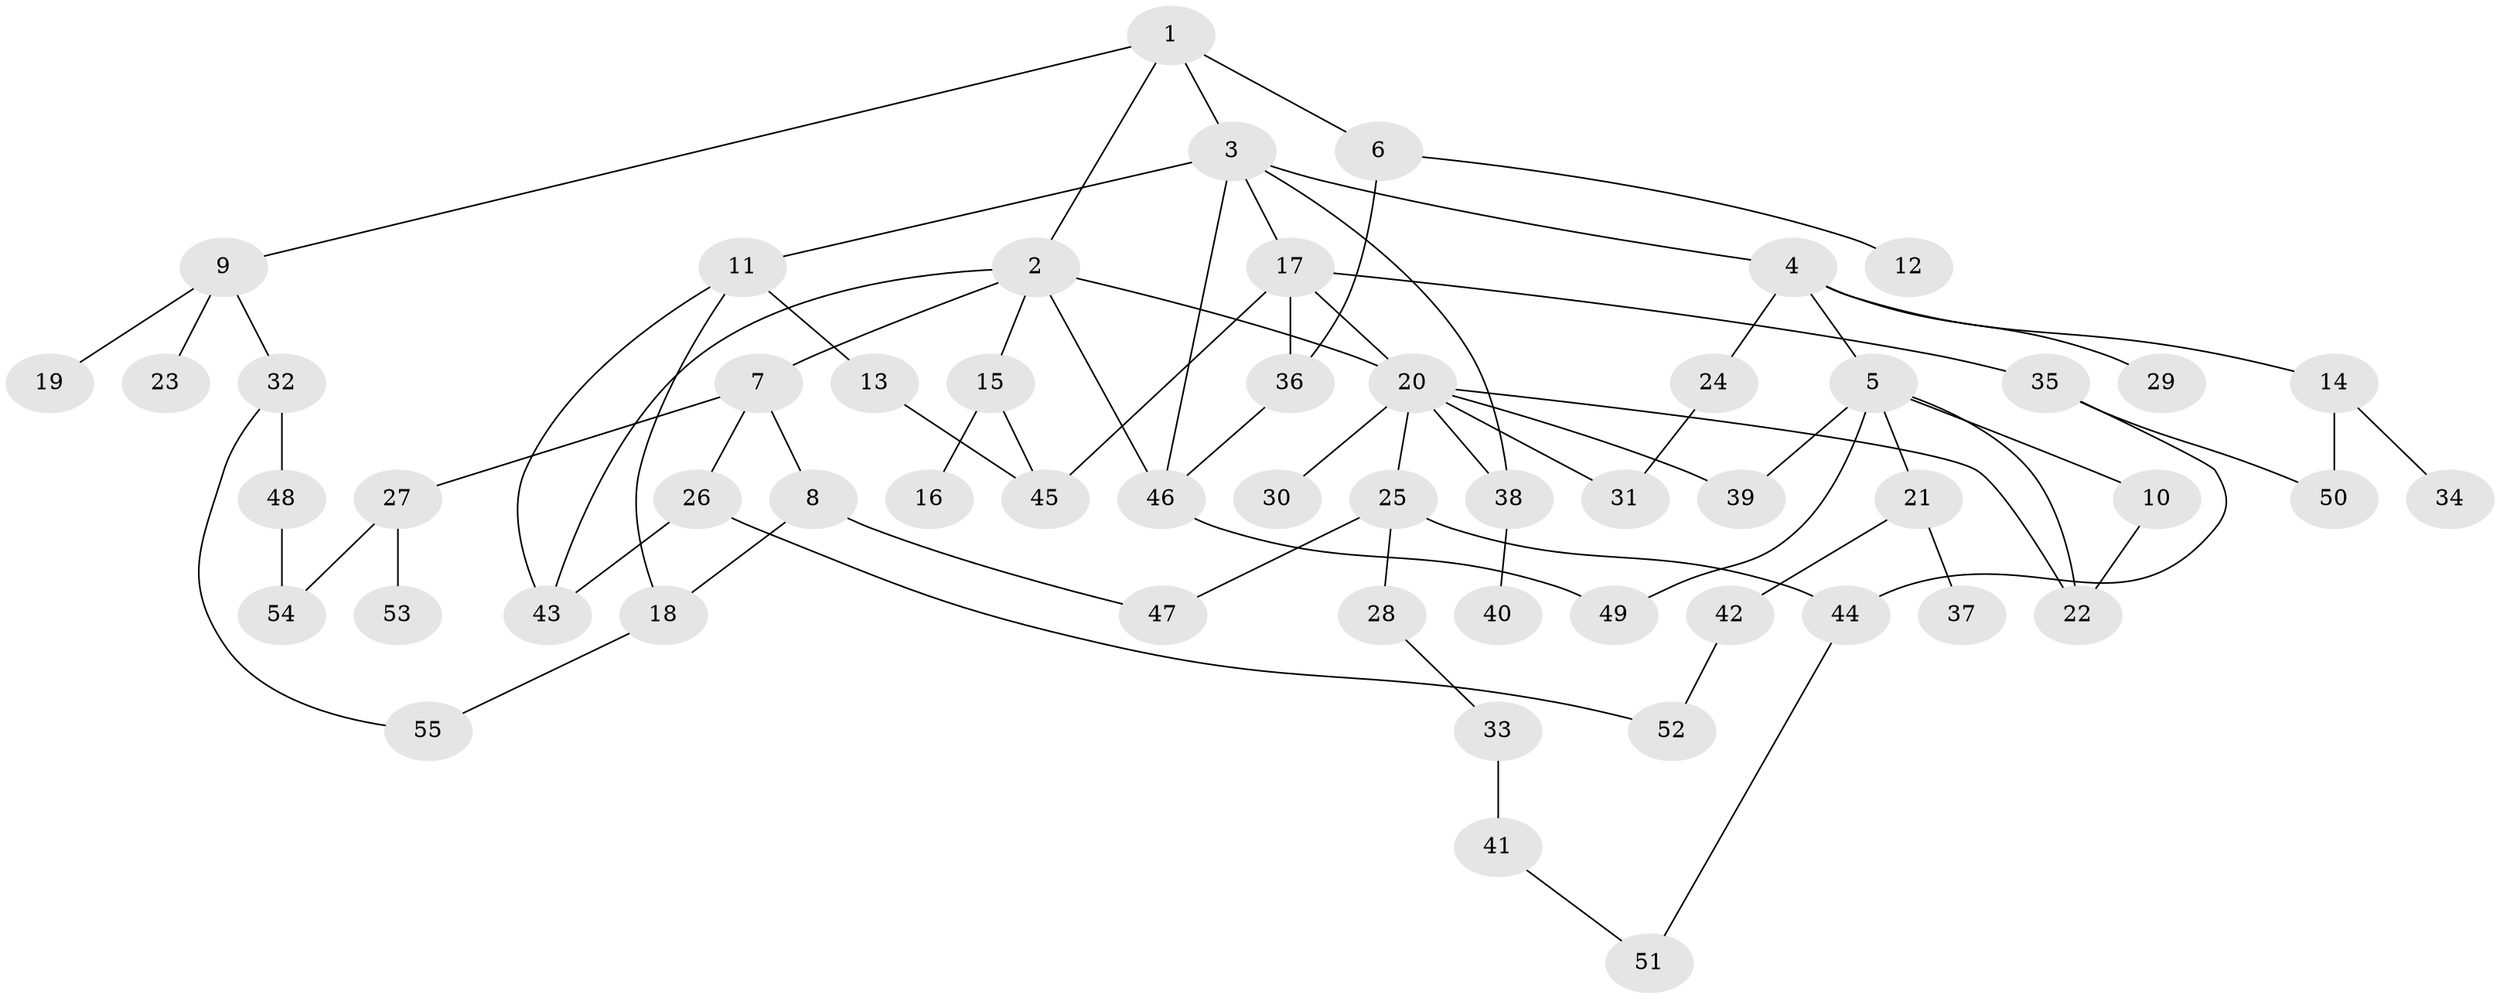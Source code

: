 // original degree distribution, {5: 0.054945054945054944, 7: 0.02197802197802198, 6: 0.02197802197802198, 3: 0.16483516483516483, 4: 0.08791208791208792, 1: 0.3076923076923077, 2: 0.32967032967032966, 8: 0.01098901098901099}
// Generated by graph-tools (version 1.1) at 2025/48/03/04/25 22:48:56]
// undirected, 55 vertices, 76 edges
graph export_dot {
  node [color=gray90,style=filled];
  1;
  2;
  3;
  4;
  5;
  6;
  7;
  8;
  9;
  10;
  11;
  12;
  13;
  14;
  15;
  16;
  17;
  18;
  19;
  20;
  21;
  22;
  23;
  24;
  25;
  26;
  27;
  28;
  29;
  30;
  31;
  32;
  33;
  34;
  35;
  36;
  37;
  38;
  39;
  40;
  41;
  42;
  43;
  44;
  45;
  46;
  47;
  48;
  49;
  50;
  51;
  52;
  53;
  54;
  55;
  1 -- 2 [weight=1.0];
  1 -- 3 [weight=1.0];
  1 -- 6 [weight=1.0];
  1 -- 9 [weight=1.0];
  2 -- 7 [weight=1.0];
  2 -- 15 [weight=1.0];
  2 -- 20 [weight=1.0];
  2 -- 43 [weight=1.0];
  2 -- 46 [weight=1.0];
  3 -- 4 [weight=1.0];
  3 -- 11 [weight=1.0];
  3 -- 17 [weight=1.0];
  3 -- 38 [weight=1.0];
  3 -- 46 [weight=1.0];
  4 -- 5 [weight=1.0];
  4 -- 14 [weight=1.0];
  4 -- 24 [weight=1.0];
  4 -- 29 [weight=1.0];
  5 -- 10 [weight=1.0];
  5 -- 21 [weight=1.0];
  5 -- 22 [weight=1.0];
  5 -- 39 [weight=1.0];
  5 -- 49 [weight=1.0];
  6 -- 12 [weight=1.0];
  6 -- 36 [weight=1.0];
  7 -- 8 [weight=1.0];
  7 -- 26 [weight=1.0];
  7 -- 27 [weight=1.0];
  8 -- 18 [weight=1.0];
  8 -- 47 [weight=1.0];
  9 -- 19 [weight=1.0];
  9 -- 23 [weight=1.0];
  9 -- 32 [weight=1.0];
  10 -- 22 [weight=1.0];
  11 -- 13 [weight=1.0];
  11 -- 18 [weight=1.0];
  11 -- 43 [weight=1.0];
  13 -- 45 [weight=1.0];
  14 -- 34 [weight=1.0];
  14 -- 50 [weight=1.0];
  15 -- 16 [weight=1.0];
  15 -- 45 [weight=1.0];
  17 -- 20 [weight=1.0];
  17 -- 35 [weight=1.0];
  17 -- 36 [weight=1.0];
  17 -- 45 [weight=1.0];
  18 -- 55 [weight=1.0];
  20 -- 22 [weight=1.0];
  20 -- 25 [weight=1.0];
  20 -- 30 [weight=1.0];
  20 -- 31 [weight=1.0];
  20 -- 38 [weight=1.0];
  20 -- 39 [weight=1.0];
  21 -- 37 [weight=1.0];
  21 -- 42 [weight=1.0];
  24 -- 31 [weight=1.0];
  25 -- 28 [weight=1.0];
  25 -- 44 [weight=1.0];
  25 -- 47 [weight=1.0];
  26 -- 43 [weight=2.0];
  26 -- 52 [weight=1.0];
  27 -- 53 [weight=1.0];
  27 -- 54 [weight=1.0];
  28 -- 33 [weight=1.0];
  32 -- 48 [weight=1.0];
  32 -- 55 [weight=1.0];
  33 -- 41 [weight=2.0];
  35 -- 44 [weight=1.0];
  35 -- 50 [weight=1.0];
  36 -- 46 [weight=2.0];
  38 -- 40 [weight=1.0];
  41 -- 51 [weight=1.0];
  42 -- 52 [weight=1.0];
  44 -- 51 [weight=1.0];
  46 -- 49 [weight=1.0];
  48 -- 54 [weight=1.0];
}
